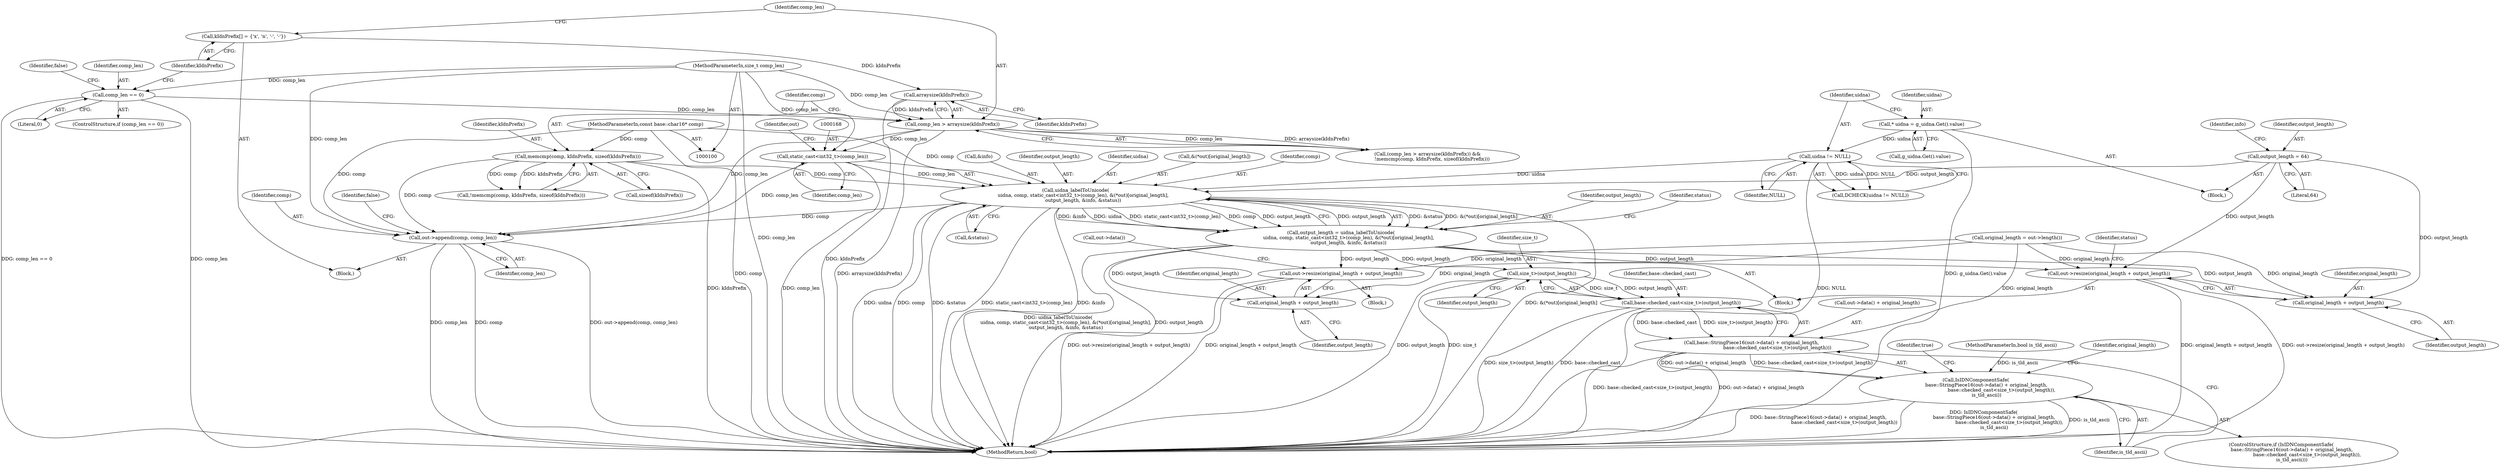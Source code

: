 digraph "0_Chrome_08cb718ba7c3961c1006176c9faba0a5841ec792_1@array" {
"1000164" [label="(Call,uidna_labelToUnicode(\n          uidna, comp, static_cast<int32_t>(comp_len), &(*out)[original_length],\n          output_length, &info, &status))"];
"1000137" [label="(Call,uidna != NULL)"];
"1000131" [label="(Call,* uidna = g_uidna.Get().value)"];
"1000124" [label="(Call,memcmp(comp, kIdnPrefix, sizeof(kIdnPrefix)))"];
"1000101" [label="(MethodParameterIn,const base::char16* comp)"];
"1000167" [label="(Call,static_cast<int32_t>(comp_len))"];
"1000119" [label="(Call,comp_len > arraysize(kIdnPrefix))"];
"1000109" [label="(Call,comp_len == 0)"];
"1000102" [label="(MethodParameterIn,size_t comp_len)"];
"1000121" [label="(Call,arraysize(kIdnPrefix))"];
"1000115" [label="(Call,kIdnPrefix[] = {'x', 'n', '-', '-'})"];
"1000162" [label="(Call,output_length = uidna_labelToUnicode(\n          uidna, comp, static_cast<int32_t>(comp_len), &(*out)[original_length],\n          output_length, &info, &status))"];
"1000164" [label="(Call,uidna_labelToUnicode(\n          uidna, comp, static_cast<int32_t>(comp_len), &(*out)[original_length],\n          output_length, &info, &status))"];
"1000145" [label="(Call,output_length = 64)"];
"1000155" [label="(Call,out->resize(original_length + output_length))"];
"1000156" [label="(Call,original_length + output_length)"];
"1000219" [label="(Call,out->append(comp, comp_len))"];
"1000199" [label="(Call,out->resize(original_length + output_length))"];
"1000200" [label="(Call,original_length + output_length)"];
"1000211" [label="(Call,size_t>(output_length))"];
"1000209" [label="(Call,base::checked_cast<size_t>(output_length))"];
"1000205" [label="(Call,base::StringPiece16(out->data() + original_length,\n                                  base::checked_cast<size_t>(output_length)))"];
"1000204" [label="(Call,IsIDNComponentSafe(\n              base::StringPiece16(out->data() + original_length,\n                                  base::checked_cast<size_t>(output_length)),\n              is_tld_ascii))"];
"1000158" [label="(Identifier,output_length)"];
"1000221" [label="(Identifier,comp_len)"];
"1000169" [label="(Identifier,comp_len)"];
"1000198" [label="(Block,)"];
"1000209" [label="(Call,base::checked_cast<size_t>(output_length))"];
"1000163" [label="(Identifier,output_length)"];
"1000113" [label="(Identifier,false)"];
"1000199" [label="(Call,out->resize(original_length + output_length))"];
"1000115" [label="(Call,kIdnPrefix[] = {'x', 'n', '-', '-'})"];
"1000167" [label="(Call,static_cast<int32_t>(comp_len))"];
"1000212" [label="(Identifier,size_t)"];
"1000175" [label="(Identifier,output_length)"];
"1000126" [label="(Identifier,kIdnPrefix)"];
"1000160" [label="(Identifier,status)"];
"1000218" [label="(Identifier,original_length)"];
"1000178" [label="(Call,&status)"];
"1000211" [label="(Call,size_t>(output_length))"];
"1000200" [label="(Call,original_length + output_length)"];
"1000146" [label="(Identifier,output_length)"];
"1000205" [label="(Call,base::StringPiece16(out->data() + original_length,\n                                  base::checked_cast<size_t>(output_length)))"];
"1000108" [label="(ControlStructure,if (comp_len == 0))"];
"1000122" [label="(Identifier,kIdnPrefix)"];
"1000150" [label="(Identifier,info)"];
"1000123" [label="(Call,!memcmp(comp, kIdnPrefix, sizeof(kIdnPrefix)))"];
"1000147" [label="(Literal,64)"];
"1000182" [label="(Identifier,status)"];
"1000219" [label="(Call,out->append(comp, comp_len))"];
"1000156" [label="(Call,original_length + output_length)"];
"1000118" [label="(Call,(comp_len > arraysize(kIdnPrefix)) &&\n      !memcmp(comp, kIdnPrefix, sizeof(kIdnPrefix)))"];
"1000138" [label="(Identifier,uidna)"];
"1000141" [label="(Call,original_length = out->length())"];
"1000214" [label="(Identifier,is_tld_ascii)"];
"1000155" [label="(Call,out->resize(original_length + output_length))"];
"1000216" [label="(Identifier,true)"];
"1000162" [label="(Call,output_length = uidna_labelToUnicode(\n          uidna, comp, static_cast<int32_t>(comp_len), &(*out)[original_length],\n          output_length, &info, &status))"];
"1000102" [label="(MethodParameterIn,size_t comp_len)"];
"1000165" [label="(Identifier,uidna)"];
"1000111" [label="(Literal,0)"];
"1000110" [label="(Identifier,comp_len)"];
"1000213" [label="(Identifier,output_length)"];
"1000137" [label="(Call,uidna != NULL)"];
"1000202" [label="(Identifier,output_length)"];
"1000201" [label="(Identifier,original_length)"];
"1000223" [label="(Identifier,false)"];
"1000125" [label="(Identifier,comp)"];
"1000116" [label="(Identifier,kIdnPrefix)"];
"1000121" [label="(Call,arraysize(kIdnPrefix))"];
"1000105" [label="(Block,)"];
"1000133" [label="(Call,g_uidna.Get().value)"];
"1000206" [label="(Call,out->data() + original_length)"];
"1000120" [label="(Identifier,comp_len)"];
"1000173" [label="(Identifier,out)"];
"1000224" [label="(MethodReturn,bool)"];
"1000170" [label="(Call,&(*out)[original_length])"];
"1000103" [label="(MethodParameterIn,bool is_tld_ascii)"];
"1000166" [label="(Identifier,comp)"];
"1000136" [label="(Call,DCHECK(uidna != NULL))"];
"1000164" [label="(Call,uidna_labelToUnicode(\n          uidna, comp, static_cast<int32_t>(comp_len), &(*out)[original_length],\n          output_length, &info, &status))"];
"1000176" [label="(Call,&info)"];
"1000139" [label="(Identifier,NULL)"];
"1000129" [label="(Block,)"];
"1000157" [label="(Identifier,original_length)"];
"1000119" [label="(Call,comp_len > arraysize(kIdnPrefix))"];
"1000145" [label="(Call,output_length = 64)"];
"1000220" [label="(Identifier,comp)"];
"1000127" [label="(Call,sizeof(kIdnPrefix))"];
"1000109" [label="(Call,comp_len == 0)"];
"1000101" [label="(MethodParameterIn,const base::char16* comp)"];
"1000207" [label="(Call,out->data())"];
"1000132" [label="(Identifier,uidna)"];
"1000131" [label="(Call,* uidna = g_uidna.Get().value)"];
"1000204" [label="(Call,IsIDNComponentSafe(\n              base::StringPiece16(out->data() + original_length,\n                                  base::checked_cast<size_t>(output_length)),\n              is_tld_ascii))"];
"1000154" [label="(Block,)"];
"1000203" [label="(ControlStructure,if (IsIDNComponentSafe(\n              base::StringPiece16(out->data() + original_length,\n                                  base::checked_cast<size_t>(output_length)),\n              is_tld_ascii)))"];
"1000124" [label="(Call,memcmp(comp, kIdnPrefix, sizeof(kIdnPrefix)))"];
"1000210" [label="(Identifier,base::checked_cast)"];
"1000164" -> "1000162"  [label="AST: "];
"1000164" -> "1000178"  [label="CFG: "];
"1000165" -> "1000164"  [label="AST: "];
"1000166" -> "1000164"  [label="AST: "];
"1000167" -> "1000164"  [label="AST: "];
"1000170" -> "1000164"  [label="AST: "];
"1000175" -> "1000164"  [label="AST: "];
"1000176" -> "1000164"  [label="AST: "];
"1000178" -> "1000164"  [label="AST: "];
"1000162" -> "1000164"  [label="CFG: "];
"1000164" -> "1000224"  [label="DDG: comp"];
"1000164" -> "1000224"  [label="DDG: &status"];
"1000164" -> "1000224"  [label="DDG: static_cast<int32_t>(comp_len)"];
"1000164" -> "1000224"  [label="DDG: &info"];
"1000164" -> "1000224"  [label="DDG: &(*out)[original_length]"];
"1000164" -> "1000224"  [label="DDG: uidna"];
"1000164" -> "1000162"  [label="DDG: &status"];
"1000164" -> "1000162"  [label="DDG: &(*out)[original_length]"];
"1000164" -> "1000162"  [label="DDG: &info"];
"1000164" -> "1000162"  [label="DDG: uidna"];
"1000164" -> "1000162"  [label="DDG: static_cast<int32_t>(comp_len)"];
"1000164" -> "1000162"  [label="DDG: comp"];
"1000164" -> "1000162"  [label="DDG: output_length"];
"1000137" -> "1000164"  [label="DDG: uidna"];
"1000124" -> "1000164"  [label="DDG: comp"];
"1000101" -> "1000164"  [label="DDG: comp"];
"1000167" -> "1000164"  [label="DDG: comp_len"];
"1000162" -> "1000164"  [label="DDG: output_length"];
"1000145" -> "1000164"  [label="DDG: output_length"];
"1000164" -> "1000219"  [label="DDG: comp"];
"1000137" -> "1000136"  [label="AST: "];
"1000137" -> "1000139"  [label="CFG: "];
"1000138" -> "1000137"  [label="AST: "];
"1000139" -> "1000137"  [label="AST: "];
"1000136" -> "1000137"  [label="CFG: "];
"1000137" -> "1000224"  [label="DDG: NULL"];
"1000137" -> "1000136"  [label="DDG: uidna"];
"1000137" -> "1000136"  [label="DDG: NULL"];
"1000131" -> "1000137"  [label="DDG: uidna"];
"1000131" -> "1000129"  [label="AST: "];
"1000131" -> "1000133"  [label="CFG: "];
"1000132" -> "1000131"  [label="AST: "];
"1000133" -> "1000131"  [label="AST: "];
"1000138" -> "1000131"  [label="CFG: "];
"1000131" -> "1000224"  [label="DDG: g_uidna.Get().value"];
"1000124" -> "1000123"  [label="AST: "];
"1000124" -> "1000127"  [label="CFG: "];
"1000125" -> "1000124"  [label="AST: "];
"1000126" -> "1000124"  [label="AST: "];
"1000127" -> "1000124"  [label="AST: "];
"1000123" -> "1000124"  [label="CFG: "];
"1000124" -> "1000224"  [label="DDG: kIdnPrefix"];
"1000124" -> "1000123"  [label="DDG: comp"];
"1000124" -> "1000123"  [label="DDG: kIdnPrefix"];
"1000101" -> "1000124"  [label="DDG: comp"];
"1000124" -> "1000219"  [label="DDG: comp"];
"1000101" -> "1000100"  [label="AST: "];
"1000101" -> "1000224"  [label="DDG: comp"];
"1000101" -> "1000219"  [label="DDG: comp"];
"1000167" -> "1000169"  [label="CFG: "];
"1000168" -> "1000167"  [label="AST: "];
"1000169" -> "1000167"  [label="AST: "];
"1000173" -> "1000167"  [label="CFG: "];
"1000167" -> "1000224"  [label="DDG: comp_len"];
"1000119" -> "1000167"  [label="DDG: comp_len"];
"1000102" -> "1000167"  [label="DDG: comp_len"];
"1000167" -> "1000219"  [label="DDG: comp_len"];
"1000119" -> "1000118"  [label="AST: "];
"1000119" -> "1000121"  [label="CFG: "];
"1000120" -> "1000119"  [label="AST: "];
"1000121" -> "1000119"  [label="AST: "];
"1000125" -> "1000119"  [label="CFG: "];
"1000118" -> "1000119"  [label="CFG: "];
"1000119" -> "1000224"  [label="DDG: arraysize(kIdnPrefix)"];
"1000119" -> "1000118"  [label="DDG: comp_len"];
"1000119" -> "1000118"  [label="DDG: arraysize(kIdnPrefix)"];
"1000109" -> "1000119"  [label="DDG: comp_len"];
"1000102" -> "1000119"  [label="DDG: comp_len"];
"1000121" -> "1000119"  [label="DDG: kIdnPrefix"];
"1000119" -> "1000219"  [label="DDG: comp_len"];
"1000109" -> "1000108"  [label="AST: "];
"1000109" -> "1000111"  [label="CFG: "];
"1000110" -> "1000109"  [label="AST: "];
"1000111" -> "1000109"  [label="AST: "];
"1000113" -> "1000109"  [label="CFG: "];
"1000116" -> "1000109"  [label="CFG: "];
"1000109" -> "1000224"  [label="DDG: comp_len"];
"1000109" -> "1000224"  [label="DDG: comp_len == 0"];
"1000102" -> "1000109"  [label="DDG: comp_len"];
"1000102" -> "1000100"  [label="AST: "];
"1000102" -> "1000224"  [label="DDG: comp_len"];
"1000102" -> "1000219"  [label="DDG: comp_len"];
"1000121" -> "1000122"  [label="CFG: "];
"1000122" -> "1000121"  [label="AST: "];
"1000121" -> "1000224"  [label="DDG: kIdnPrefix"];
"1000115" -> "1000121"  [label="DDG: kIdnPrefix"];
"1000115" -> "1000105"  [label="AST: "];
"1000115" -> "1000116"  [label="CFG: "];
"1000116" -> "1000115"  [label="AST: "];
"1000120" -> "1000115"  [label="CFG: "];
"1000162" -> "1000154"  [label="AST: "];
"1000163" -> "1000162"  [label="AST: "];
"1000182" -> "1000162"  [label="CFG: "];
"1000162" -> "1000224"  [label="DDG: uidna_labelToUnicode(\n          uidna, comp, static_cast<int32_t>(comp_len), &(*out)[original_length],\n          output_length, &info, &status)"];
"1000162" -> "1000224"  [label="DDG: output_length"];
"1000162" -> "1000155"  [label="DDG: output_length"];
"1000162" -> "1000156"  [label="DDG: output_length"];
"1000162" -> "1000199"  [label="DDG: output_length"];
"1000162" -> "1000200"  [label="DDG: output_length"];
"1000162" -> "1000211"  [label="DDG: output_length"];
"1000145" -> "1000129"  [label="AST: "];
"1000145" -> "1000147"  [label="CFG: "];
"1000146" -> "1000145"  [label="AST: "];
"1000147" -> "1000145"  [label="AST: "];
"1000150" -> "1000145"  [label="CFG: "];
"1000145" -> "1000155"  [label="DDG: output_length"];
"1000145" -> "1000156"  [label="DDG: output_length"];
"1000155" -> "1000154"  [label="AST: "];
"1000155" -> "1000156"  [label="CFG: "];
"1000156" -> "1000155"  [label="AST: "];
"1000160" -> "1000155"  [label="CFG: "];
"1000155" -> "1000224"  [label="DDG: original_length + output_length"];
"1000155" -> "1000224"  [label="DDG: out->resize(original_length + output_length)"];
"1000141" -> "1000155"  [label="DDG: original_length"];
"1000156" -> "1000158"  [label="CFG: "];
"1000157" -> "1000156"  [label="AST: "];
"1000158" -> "1000156"  [label="AST: "];
"1000141" -> "1000156"  [label="DDG: original_length"];
"1000219" -> "1000105"  [label="AST: "];
"1000219" -> "1000221"  [label="CFG: "];
"1000220" -> "1000219"  [label="AST: "];
"1000221" -> "1000219"  [label="AST: "];
"1000223" -> "1000219"  [label="CFG: "];
"1000219" -> "1000224"  [label="DDG: out->append(comp, comp_len)"];
"1000219" -> "1000224"  [label="DDG: comp_len"];
"1000219" -> "1000224"  [label="DDG: comp"];
"1000199" -> "1000198"  [label="AST: "];
"1000199" -> "1000200"  [label="CFG: "];
"1000200" -> "1000199"  [label="AST: "];
"1000207" -> "1000199"  [label="CFG: "];
"1000199" -> "1000224"  [label="DDG: original_length + output_length"];
"1000199" -> "1000224"  [label="DDG: out->resize(original_length + output_length)"];
"1000141" -> "1000199"  [label="DDG: original_length"];
"1000200" -> "1000202"  [label="CFG: "];
"1000201" -> "1000200"  [label="AST: "];
"1000202" -> "1000200"  [label="AST: "];
"1000141" -> "1000200"  [label="DDG: original_length"];
"1000211" -> "1000209"  [label="AST: "];
"1000211" -> "1000213"  [label="CFG: "];
"1000212" -> "1000211"  [label="AST: "];
"1000213" -> "1000211"  [label="AST: "];
"1000209" -> "1000211"  [label="CFG: "];
"1000211" -> "1000224"  [label="DDG: size_t"];
"1000211" -> "1000224"  [label="DDG: output_length"];
"1000211" -> "1000209"  [label="DDG: size_t"];
"1000211" -> "1000209"  [label="DDG: output_length"];
"1000209" -> "1000205"  [label="AST: "];
"1000210" -> "1000209"  [label="AST: "];
"1000205" -> "1000209"  [label="CFG: "];
"1000209" -> "1000224"  [label="DDG: base::checked_cast"];
"1000209" -> "1000224"  [label="DDG: size_t>(output_length)"];
"1000209" -> "1000205"  [label="DDG: base::checked_cast"];
"1000209" -> "1000205"  [label="DDG: size_t>(output_length)"];
"1000205" -> "1000204"  [label="AST: "];
"1000206" -> "1000205"  [label="AST: "];
"1000214" -> "1000205"  [label="CFG: "];
"1000205" -> "1000224"  [label="DDG: base::checked_cast<size_t>(output_length)"];
"1000205" -> "1000224"  [label="DDG: out->data() + original_length"];
"1000205" -> "1000204"  [label="DDG: out->data() + original_length"];
"1000205" -> "1000204"  [label="DDG: base::checked_cast<size_t>(output_length)"];
"1000141" -> "1000205"  [label="DDG: original_length"];
"1000204" -> "1000203"  [label="AST: "];
"1000204" -> "1000214"  [label="CFG: "];
"1000214" -> "1000204"  [label="AST: "];
"1000216" -> "1000204"  [label="CFG: "];
"1000218" -> "1000204"  [label="CFG: "];
"1000204" -> "1000224"  [label="DDG: is_tld_ascii"];
"1000204" -> "1000224"  [label="DDG: base::StringPiece16(out->data() + original_length,\n                                  base::checked_cast<size_t>(output_length))"];
"1000204" -> "1000224"  [label="DDG: IsIDNComponentSafe(\n              base::StringPiece16(out->data() + original_length,\n                                  base::checked_cast<size_t>(output_length)),\n              is_tld_ascii)"];
"1000103" -> "1000204"  [label="DDG: is_tld_ascii"];
}

